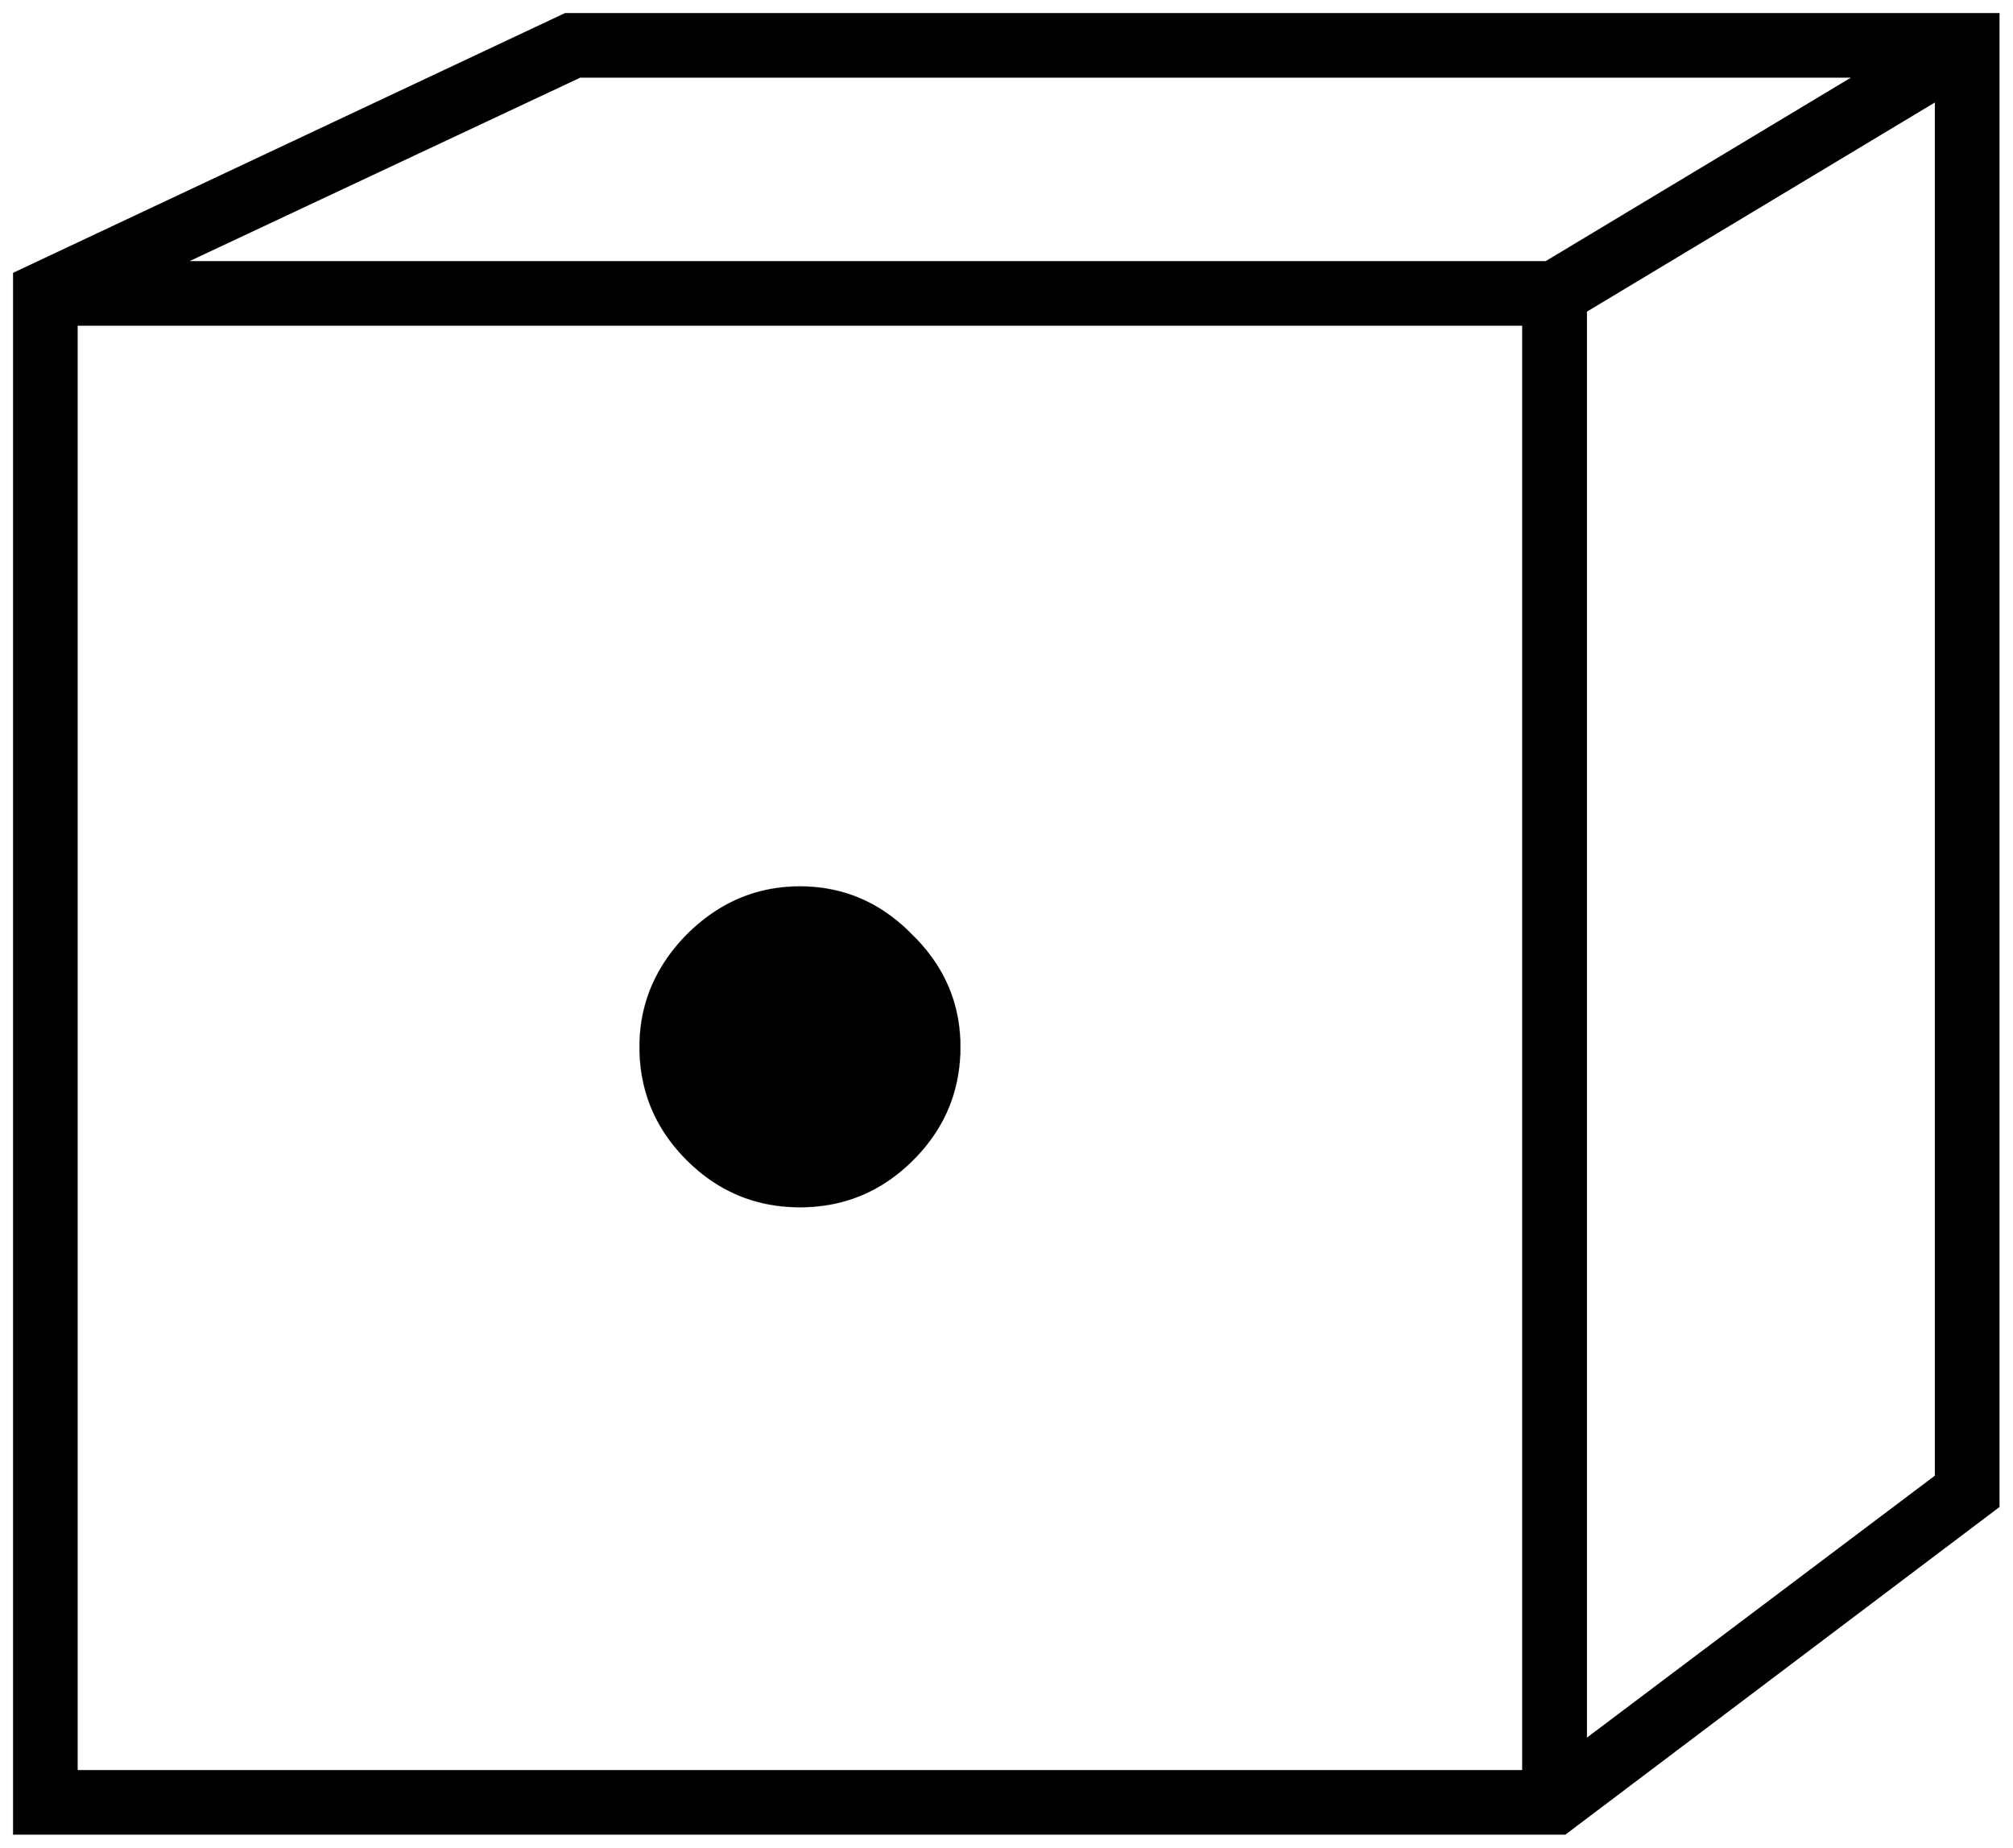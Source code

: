 


\begin{tikzpicture}[y=0.80pt, x=0.80pt, yscale=-1.0, xscale=1.0, inner sep=0pt, outer sep=0pt]
\begin{scope}[shift={(100.0,1706.0)},nonzero rule]
  \path[draw=.,fill=.,line width=1.600pt] (1976.0,-23.0) --
    (1560.0,291.0) -- (72.0,291.0) -- (72.0,-1206.0) --
    (601.0,-1455.0) -- (1976.0,-1455.0) -- (1976.0,-23.0) --
    cycle(1838.0,-1395.0) -- (615.0,-1395.0) -- (236.0,-1217.0)
    -- (1542.0,-1217.0) -- (1838.0,-1395.0) --
    cycle(1916.0,-52.0) -- (1916.0,-1372.0) -- (1580.0,-1170.0)
    -- (1580.0,201.0) -- (1916.0,-52.0) -- cycle(1520.0,231.0)
    -- (1520.0,-1157.0) -- (132.0,-1157.0) -- (132.0,231.0) --
    (1520.0,231.0) -- cycle(979.0,-464.0) .. controls
    (979.0,-422.0) and (964.0,-386.0) .. (934.0,-356.0) ..
    controls (904.0,-326.0) and (868.0,-311.0) .. (826.0,-311.0)
    .. controls (784.0,-311.0) and (748.0,-326.0) ..
    (718.0,-356.0) .. controls (688.0,-386.0) and (673.0,-422.0)
    .. (673.0,-464.0) .. controls (673.0,-504.667) and
    (688.0,-540.333) .. (718.0,-571.0) .. controls (748.667,-601.667)
    and (784.667,-617.0) .. (826.0,-617.0) .. controls
    (867.333,-617.0) and (903.0,-601.667) .. (933.0,-571.0) ..
    controls (963.667,-541.0) and (979.0,-505.333) .. (979.0,-464.0)
    -- cycle;
\end{scope}

\end{tikzpicture}

